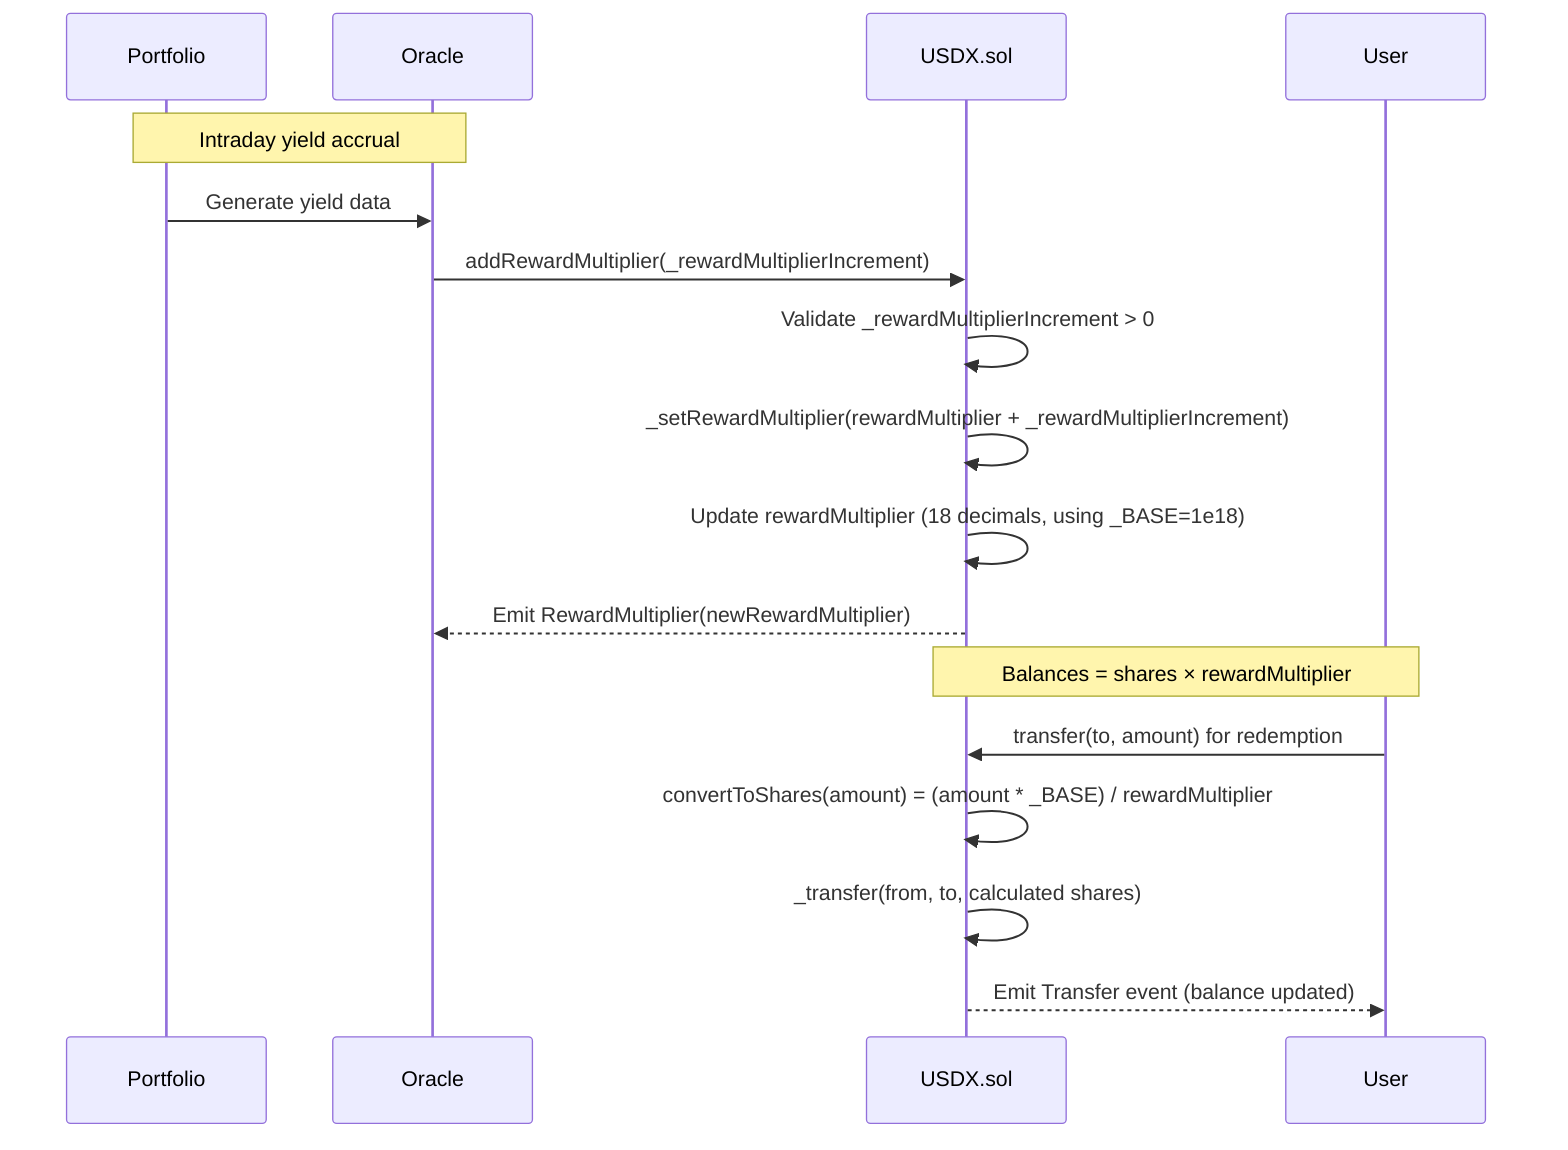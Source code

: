 sequenceDiagram
        participant Portfolio as Portfolio
        participant PM as Oracle
        participant SC as USDX.sol
        participant U as User

        %% Yield Accrual & Data Reporting
        Note over Portfolio,PM: Intraday yield accrual
        Portfolio->>PM: Generate yield data
        PM->>SC: addRewardMultiplier(_rewardMultiplierIncrement)
        SC->>SC: Validate _rewardMultiplierIncrement > 0
        SC->>SC: _setRewardMultiplier(rewardMultiplier + _rewardMultiplierIncrement)
        SC->>SC: Update rewardMultiplier (18 decimals, using _BASE=1e18)
        SC-->>PM: Emit RewardMultiplier(newRewardMultiplier)
    
        %% Balance Recalculation & Redemption
        Note over SC,U: Balances = shares × rewardMultiplier
        U->>SC: transfer(to, amount) for redemption
        SC->>SC: convertToShares(amount) = (amount * _BASE) / rewardMultiplier
        SC->>SC: _transfer(from, to, calculated shares)
        SC-->>U: Emit Transfer event (balance updated)